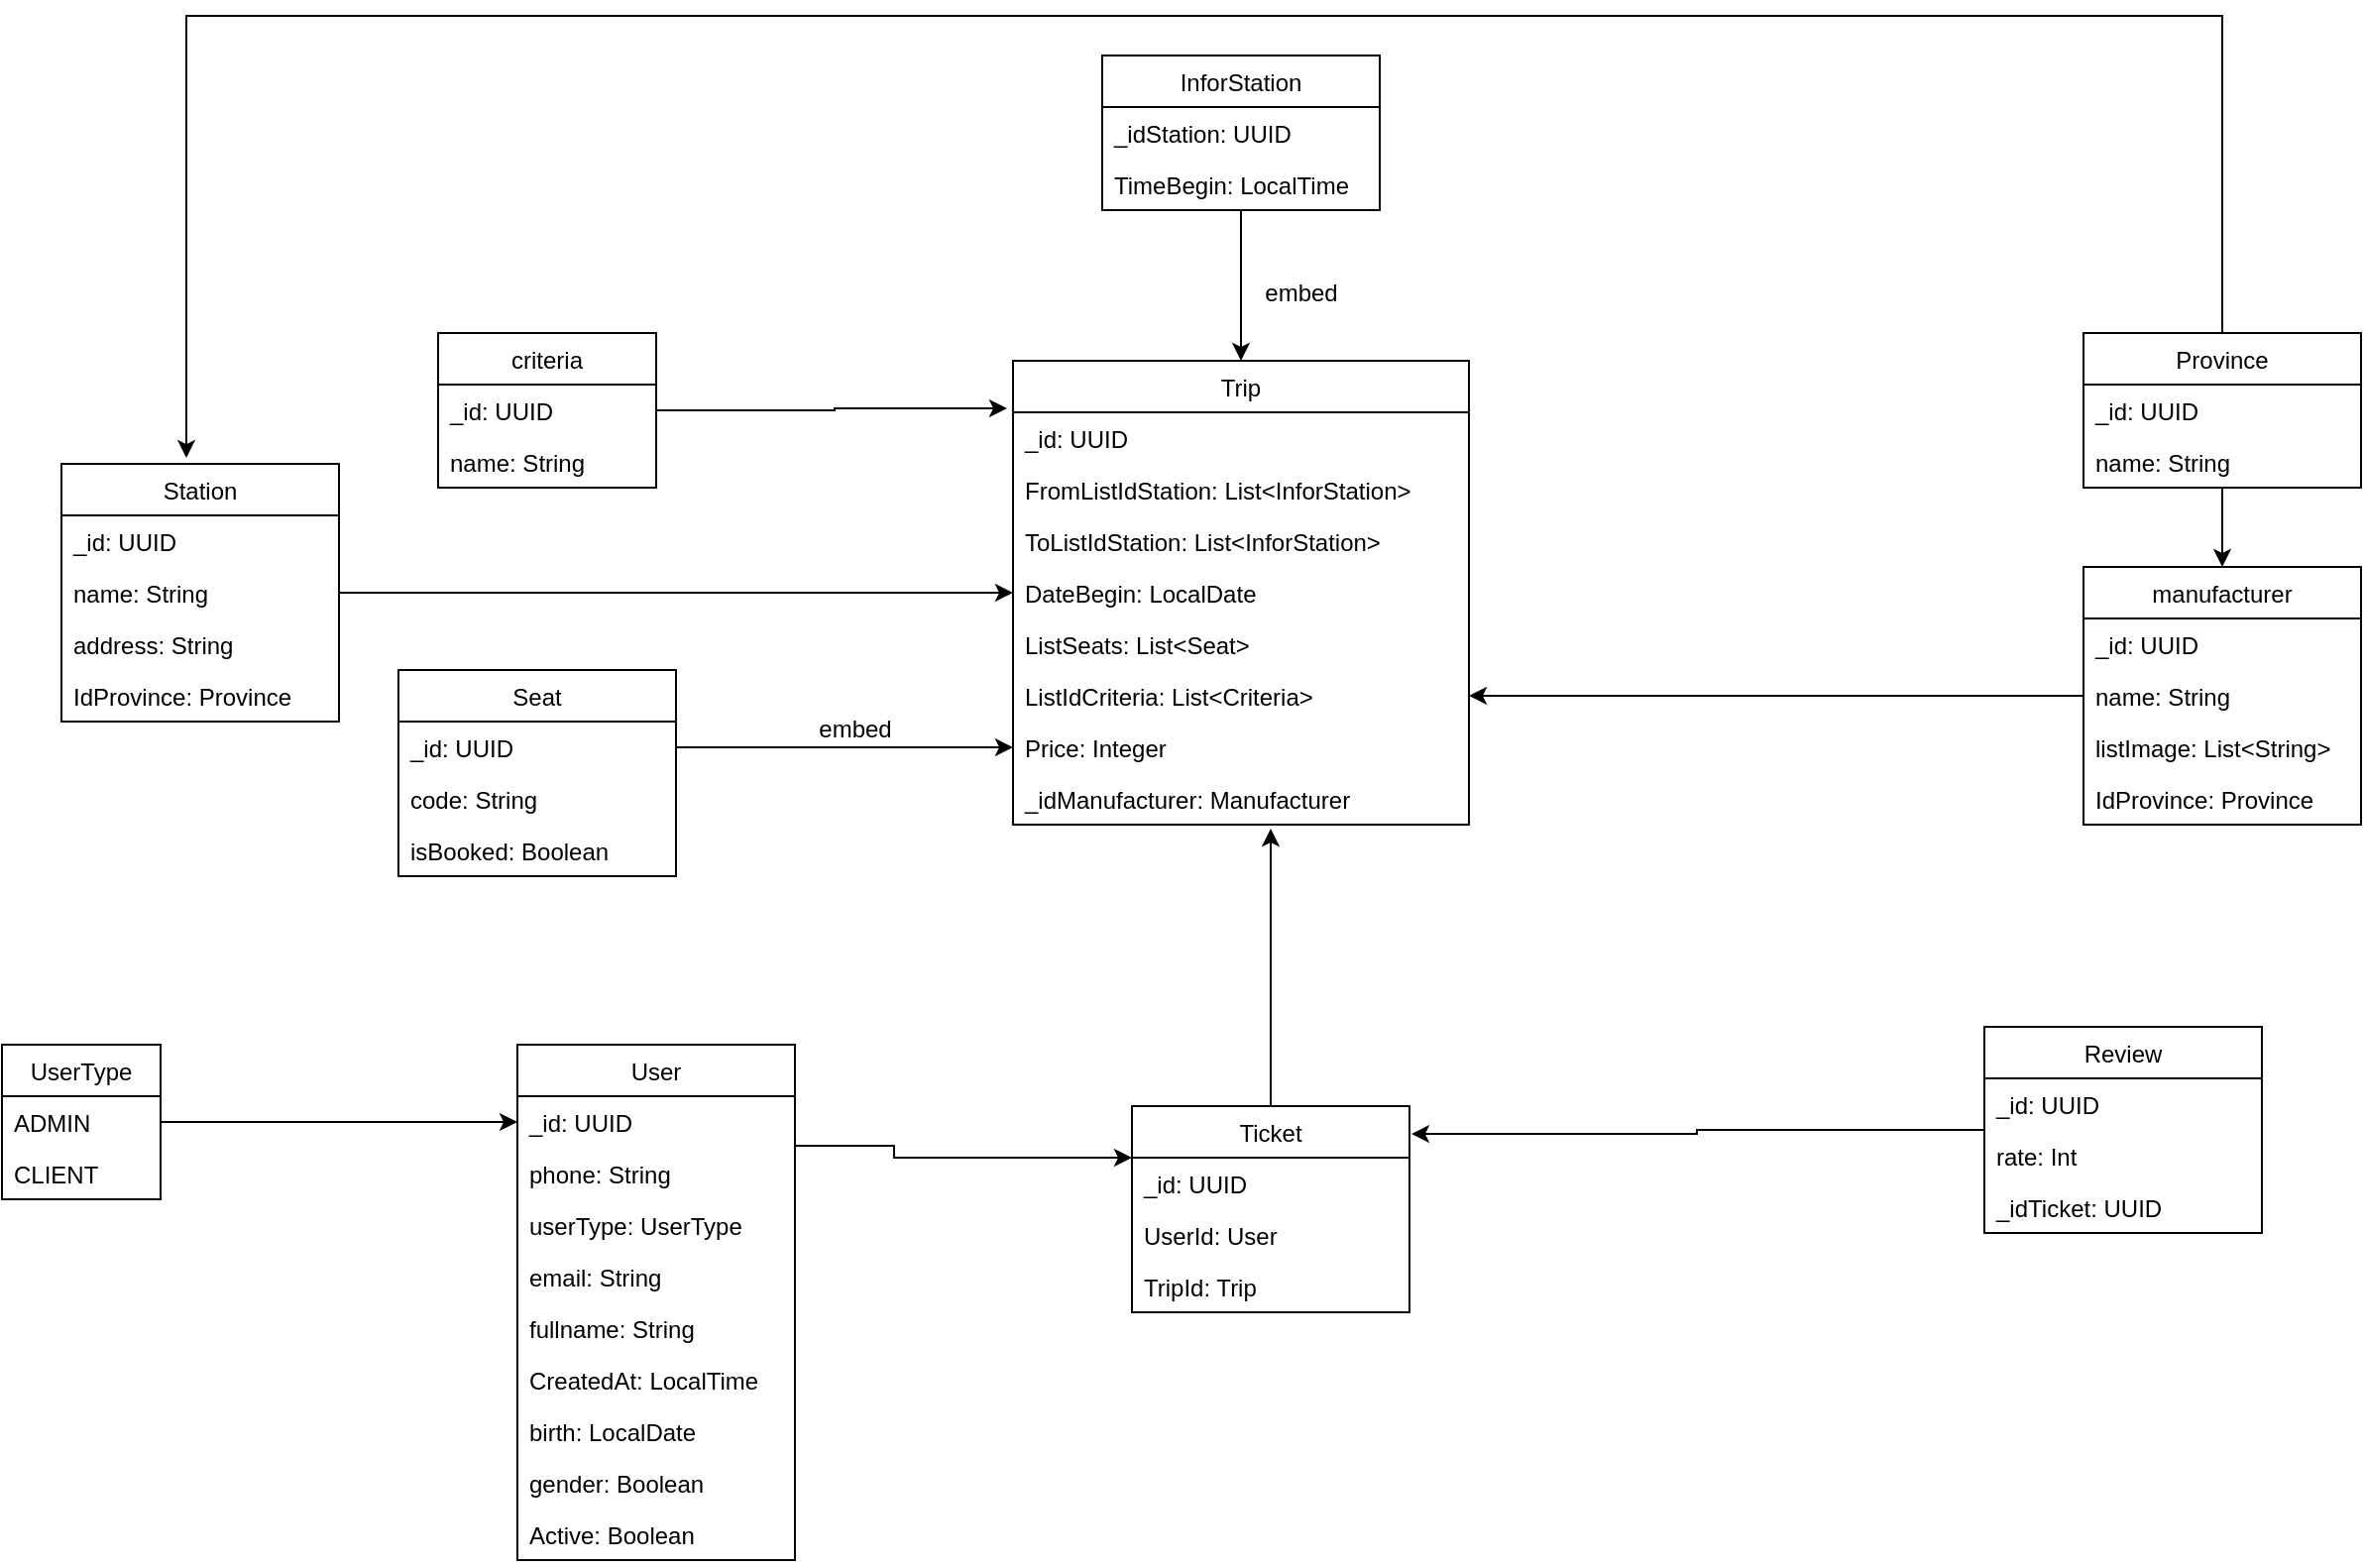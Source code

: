 <mxfile version="13.7.5" type="github">
  <diagram id="V_59LSjMR8o1_XHd9Hdq" name="Page-1">
    <mxGraphModel dx="2272" dy="1860" grid="1" gridSize="10" guides="1" tooltips="1" connect="1" arrows="1" fold="1" page="1" pageScale="1" pageWidth="850" pageHeight="1100" math="0" shadow="0">
      <root>
        <mxCell id="0" />
        <mxCell id="1" parent="0" />
        <mxCell id="hu1bkPcSUCPwq1X6XEAL-50" style="edgeStyle=orthogonalEdgeStyle;rounded=0;orthogonalLoop=1;jettySize=auto;html=1;entryX=0;entryY=0.5;entryDx=0;entryDy=0;" edge="1" parent="1" source="hu1bkPcSUCPwq1X6XEAL-3" target="hu1bkPcSUCPwq1X6XEAL-9">
          <mxGeometry relative="1" as="geometry" />
        </mxCell>
        <mxCell id="hu1bkPcSUCPwq1X6XEAL-52" style="edgeStyle=orthogonalEdgeStyle;rounded=0;orthogonalLoop=1;jettySize=auto;html=1;entryX=0;entryY=0.25;entryDx=0;entryDy=0;" edge="1" parent="1" source="hu1bkPcSUCPwq1X6XEAL-8" target="hu1bkPcSUCPwq1X6XEAL-46">
          <mxGeometry relative="1" as="geometry">
            <Array as="points">
              <mxPoint x="60" y="120" />
            </Array>
          </mxGeometry>
        </mxCell>
        <mxCell id="hu1bkPcSUCPwq1X6XEAL-25" value="Trip" style="swimlane;fontStyle=0;childLayout=stackLayout;horizontal=1;startSize=26;fillColor=none;horizontalStack=0;resizeParent=1;resizeParentMax=0;resizeLast=0;collapsible=1;marginBottom=0;" vertex="1" parent="1">
          <mxGeometry x="120" y="-276" width="230" height="234" as="geometry" />
        </mxCell>
        <mxCell id="hu1bkPcSUCPwq1X6XEAL-26" value="_id: UUID" style="text;strokeColor=none;fillColor=none;align=left;verticalAlign=top;spacingLeft=4;spacingRight=4;overflow=hidden;rotatable=0;points=[[0,0.5],[1,0.5]];portConstraint=eastwest;" vertex="1" parent="hu1bkPcSUCPwq1X6XEAL-25">
          <mxGeometry y="26" width="230" height="26" as="geometry" />
        </mxCell>
        <mxCell id="hu1bkPcSUCPwq1X6XEAL-27" value="FromListIdStation: List&lt;InforStation&gt;" style="text;strokeColor=none;fillColor=none;align=left;verticalAlign=top;spacingLeft=4;spacingRight=4;overflow=hidden;rotatable=0;points=[[0,0.5],[1,0.5]];portConstraint=eastwest;" vertex="1" parent="hu1bkPcSUCPwq1X6XEAL-25">
          <mxGeometry y="52" width="230" height="26" as="geometry" />
        </mxCell>
        <mxCell id="hu1bkPcSUCPwq1X6XEAL-28" value="ToListIdStation: List&lt;InforStation&gt;" style="text;strokeColor=none;fillColor=none;align=left;verticalAlign=top;spacingLeft=4;spacingRight=4;overflow=hidden;rotatable=0;points=[[0,0.5],[1,0.5]];portConstraint=eastwest;" vertex="1" parent="hu1bkPcSUCPwq1X6XEAL-25">
          <mxGeometry y="78" width="230" height="26" as="geometry" />
        </mxCell>
        <mxCell id="hu1bkPcSUCPwq1X6XEAL-31" value="DateBegin: LocalDate" style="text;strokeColor=none;fillColor=none;align=left;verticalAlign=top;spacingLeft=4;spacingRight=4;overflow=hidden;rotatable=0;points=[[0,0.5],[1,0.5]];portConstraint=eastwest;" vertex="1" parent="hu1bkPcSUCPwq1X6XEAL-25">
          <mxGeometry y="104" width="230" height="26" as="geometry" />
        </mxCell>
        <mxCell id="hu1bkPcSUCPwq1X6XEAL-33" value="ListSeats: List&lt;Seat&gt;" style="text;strokeColor=none;fillColor=none;align=left;verticalAlign=top;spacingLeft=4;spacingRight=4;overflow=hidden;rotatable=0;points=[[0,0.5],[1,0.5]];portConstraint=eastwest;" vertex="1" parent="hu1bkPcSUCPwq1X6XEAL-25">
          <mxGeometry y="130" width="230" height="26" as="geometry" />
        </mxCell>
        <mxCell id="hu1bkPcSUCPwq1X6XEAL-36" value="ListIdCriteria: List&lt;Criteria&gt;" style="text;strokeColor=none;fillColor=none;align=left;verticalAlign=top;spacingLeft=4;spacingRight=4;overflow=hidden;rotatable=0;points=[[0,0.5],[1,0.5]];portConstraint=eastwest;" vertex="1" parent="hu1bkPcSUCPwq1X6XEAL-25">
          <mxGeometry y="156" width="230" height="26" as="geometry" />
        </mxCell>
        <mxCell id="hu1bkPcSUCPwq1X6XEAL-37" value="Price: Integer" style="text;strokeColor=none;fillColor=none;align=left;verticalAlign=top;spacingLeft=4;spacingRight=4;overflow=hidden;rotatable=0;points=[[0,0.5],[1,0.5]];portConstraint=eastwest;" vertex="1" parent="hu1bkPcSUCPwq1X6XEAL-25">
          <mxGeometry y="182" width="230" height="26" as="geometry" />
        </mxCell>
        <mxCell id="hu1bkPcSUCPwq1X6XEAL-92" value="_idManufacturer: Manufacturer" style="text;strokeColor=none;fillColor=none;align=left;verticalAlign=top;spacingLeft=4;spacingRight=4;overflow=hidden;rotatable=0;points=[[0,0.5],[1,0.5]];portConstraint=eastwest;" vertex="1" parent="hu1bkPcSUCPwq1X6XEAL-25">
          <mxGeometry y="208" width="230" height="26" as="geometry" />
        </mxCell>
        <mxCell id="hu1bkPcSUCPwq1X6XEAL-54" style="edgeStyle=orthogonalEdgeStyle;rounded=0;orthogonalLoop=1;jettySize=auto;html=1;entryX=0;entryY=0.5;entryDx=0;entryDy=0;" edge="1" parent="1" source="hu1bkPcSUCPwq1X6XEAL-16" target="hu1bkPcSUCPwq1X6XEAL-31">
          <mxGeometry relative="1" as="geometry">
            <Array as="points">
              <mxPoint y="-159" />
              <mxPoint y="-159" />
            </Array>
          </mxGeometry>
        </mxCell>
        <mxCell id="hu1bkPcSUCPwq1X6XEAL-57" style="edgeStyle=orthogonalEdgeStyle;rounded=0;orthogonalLoop=1;jettySize=auto;html=1;entryX=1.007;entryY=0.135;entryDx=0;entryDy=0;entryPerimeter=0;" edge="1" parent="1" source="hu1bkPcSUCPwq1X6XEAL-42" target="hu1bkPcSUCPwq1X6XEAL-46">
          <mxGeometry relative="1" as="geometry" />
        </mxCell>
        <mxCell id="hu1bkPcSUCPwq1X6XEAL-76" style="edgeStyle=orthogonalEdgeStyle;rounded=0;orthogonalLoop=1;jettySize=auto;html=1;" edge="1" parent="1" source="hu1bkPcSUCPwq1X6XEAL-72" target="hu1bkPcSUCPwq1X6XEAL-37">
          <mxGeometry relative="1" as="geometry">
            <Array as="points">
              <mxPoint x="-20" y="-81" />
              <mxPoint x="-20" y="-81" />
            </Array>
          </mxGeometry>
        </mxCell>
        <mxCell id="hu1bkPcSUCPwq1X6XEAL-81" style="edgeStyle=orthogonalEdgeStyle;rounded=0;orthogonalLoop=1;jettySize=auto;html=1;entryX=1;entryY=0.5;entryDx=0;entryDy=0;" edge="1" parent="1" source="hu1bkPcSUCPwq1X6XEAL-77" target="hu1bkPcSUCPwq1X6XEAL-36">
          <mxGeometry relative="1" as="geometry" />
        </mxCell>
        <mxCell id="hu1bkPcSUCPwq1X6XEAL-87" style="edgeStyle=orthogonalEdgeStyle;rounded=0;orthogonalLoop=1;jettySize=auto;html=1;entryX=-0.013;entryY=-0.077;entryDx=0;entryDy=0;entryPerimeter=0;" edge="1" parent="1" source="hu1bkPcSUCPwq1X6XEAL-38" target="hu1bkPcSUCPwq1X6XEAL-26">
          <mxGeometry relative="1" as="geometry" />
        </mxCell>
        <mxCell id="hu1bkPcSUCPwq1X6XEAL-38" value="criteria" style="swimlane;fontStyle=0;childLayout=stackLayout;horizontal=1;startSize=26;fillColor=none;horizontalStack=0;resizeParent=1;resizeParentMax=0;resizeLast=0;collapsible=1;marginBottom=0;" vertex="1" parent="1">
          <mxGeometry x="-170" y="-290" width="110" height="78" as="geometry" />
        </mxCell>
        <mxCell id="hu1bkPcSUCPwq1X6XEAL-39" value="_id: UUID" style="text;strokeColor=none;fillColor=none;align=left;verticalAlign=top;spacingLeft=4;spacingRight=4;overflow=hidden;rotatable=0;points=[[0,0.5],[1,0.5]];portConstraint=eastwest;" vertex="1" parent="hu1bkPcSUCPwq1X6XEAL-38">
          <mxGeometry y="26" width="110" height="26" as="geometry" />
        </mxCell>
        <mxCell id="hu1bkPcSUCPwq1X6XEAL-40" value="name: String" style="text;strokeColor=none;fillColor=none;align=left;verticalAlign=top;spacingLeft=4;spacingRight=4;overflow=hidden;rotatable=0;points=[[0,0.5],[1,0.5]];portConstraint=eastwest;" vertex="1" parent="hu1bkPcSUCPwq1X6XEAL-38">
          <mxGeometry y="52" width="110" height="26" as="geometry" />
        </mxCell>
        <mxCell id="hu1bkPcSUCPwq1X6XEAL-86" style="edgeStyle=orthogonalEdgeStyle;rounded=0;orthogonalLoop=1;jettySize=auto;html=1;entryX=0.5;entryY=0;entryDx=0;entryDy=0;" edge="1" parent="1" source="hu1bkPcSUCPwq1X6XEAL-82" target="hu1bkPcSUCPwq1X6XEAL-25">
          <mxGeometry relative="1" as="geometry" />
        </mxCell>
        <mxCell id="hu1bkPcSUCPwq1X6XEAL-72" value="Seat" style="swimlane;fontStyle=0;childLayout=stackLayout;horizontal=1;startSize=26;fillColor=none;horizontalStack=0;resizeParent=1;resizeParentMax=0;resizeLast=0;collapsible=1;marginBottom=0;" vertex="1" parent="1">
          <mxGeometry x="-190" y="-120" width="140" height="104" as="geometry" />
        </mxCell>
        <mxCell id="hu1bkPcSUCPwq1X6XEAL-73" value="_id: UUID" style="text;strokeColor=none;fillColor=none;align=left;verticalAlign=top;spacingLeft=4;spacingRight=4;overflow=hidden;rotatable=0;points=[[0,0.5],[1,0.5]];portConstraint=eastwest;" vertex="1" parent="hu1bkPcSUCPwq1X6XEAL-72">
          <mxGeometry y="26" width="140" height="26" as="geometry" />
        </mxCell>
        <mxCell id="hu1bkPcSUCPwq1X6XEAL-74" value="code: String" style="text;strokeColor=none;fillColor=none;align=left;verticalAlign=top;spacingLeft=4;spacingRight=4;overflow=hidden;rotatable=0;points=[[0,0.5],[1,0.5]];portConstraint=eastwest;" vertex="1" parent="hu1bkPcSUCPwq1X6XEAL-72">
          <mxGeometry y="52" width="140" height="26" as="geometry" />
        </mxCell>
        <mxCell id="hu1bkPcSUCPwq1X6XEAL-75" value="isBooked: Boolean" style="text;strokeColor=none;fillColor=none;align=left;verticalAlign=top;spacingLeft=4;spacingRight=4;overflow=hidden;rotatable=0;points=[[0,0.5],[1,0.5]];portConstraint=eastwest;" vertex="1" parent="hu1bkPcSUCPwq1X6XEAL-72">
          <mxGeometry y="78" width="140" height="26" as="geometry" />
        </mxCell>
        <mxCell id="hu1bkPcSUCPwq1X6XEAL-16" value="Station" style="swimlane;fontStyle=0;childLayout=stackLayout;horizontal=1;startSize=26;fillColor=none;horizontalStack=0;resizeParent=1;resizeParentMax=0;resizeLast=0;collapsible=1;marginBottom=0;" vertex="1" parent="1">
          <mxGeometry x="-360" y="-224" width="140" height="130" as="geometry" />
        </mxCell>
        <mxCell id="hu1bkPcSUCPwq1X6XEAL-17" value="_id: UUID" style="text;strokeColor=none;fillColor=none;align=left;verticalAlign=top;spacingLeft=4;spacingRight=4;overflow=hidden;rotatable=0;points=[[0,0.5],[1,0.5]];portConstraint=eastwest;" vertex="1" parent="hu1bkPcSUCPwq1X6XEAL-16">
          <mxGeometry y="26" width="140" height="26" as="geometry" />
        </mxCell>
        <mxCell id="hu1bkPcSUCPwq1X6XEAL-18" value="name: String" style="text;strokeColor=none;fillColor=none;align=left;verticalAlign=top;spacingLeft=4;spacingRight=4;overflow=hidden;rotatable=0;points=[[0,0.5],[1,0.5]];portConstraint=eastwest;" vertex="1" parent="hu1bkPcSUCPwq1X6XEAL-16">
          <mxGeometry y="52" width="140" height="26" as="geometry" />
        </mxCell>
        <mxCell id="hu1bkPcSUCPwq1X6XEAL-19" value="address: String" style="text;strokeColor=none;fillColor=none;align=left;verticalAlign=top;spacingLeft=4;spacingRight=4;overflow=hidden;rotatable=0;points=[[0,0.5],[1,0.5]];portConstraint=eastwest;" vertex="1" parent="hu1bkPcSUCPwq1X6XEAL-16">
          <mxGeometry y="78" width="140" height="26" as="geometry" />
        </mxCell>
        <mxCell id="hu1bkPcSUCPwq1X6XEAL-20" value="IdProvince: Province" style="text;strokeColor=none;fillColor=none;align=left;verticalAlign=top;spacingLeft=4;spacingRight=4;overflow=hidden;rotatable=0;points=[[0,0.5],[1,0.5]];portConstraint=eastwest;" vertex="1" parent="hu1bkPcSUCPwq1X6XEAL-16">
          <mxGeometry y="104" width="140" height="26" as="geometry" />
        </mxCell>
        <mxCell id="hu1bkPcSUCPwq1X6XEAL-82" value="InforStation" style="swimlane;fontStyle=0;childLayout=stackLayout;horizontal=1;startSize=26;fillColor=none;horizontalStack=0;resizeParent=1;resizeParentMax=0;resizeLast=0;collapsible=1;marginBottom=0;" vertex="1" parent="1">
          <mxGeometry x="165" y="-430" width="140" height="78" as="geometry" />
        </mxCell>
        <mxCell id="hu1bkPcSUCPwq1X6XEAL-83" value="_idStation: UUID" style="text;strokeColor=none;fillColor=none;align=left;verticalAlign=top;spacingLeft=4;spacingRight=4;overflow=hidden;rotatable=0;points=[[0,0.5],[1,0.5]];portConstraint=eastwest;" vertex="1" parent="hu1bkPcSUCPwq1X6XEAL-82">
          <mxGeometry y="26" width="140" height="26" as="geometry" />
        </mxCell>
        <mxCell id="hu1bkPcSUCPwq1X6XEAL-84" value="TimeBegin: LocalTime" style="text;strokeColor=none;fillColor=none;align=left;verticalAlign=top;spacingLeft=4;spacingRight=4;overflow=hidden;rotatable=0;points=[[0,0.5],[1,0.5]];portConstraint=eastwest;" vertex="1" parent="hu1bkPcSUCPwq1X6XEAL-82">
          <mxGeometry y="52" width="140" height="26" as="geometry" />
        </mxCell>
        <mxCell id="hu1bkPcSUCPwq1X6XEAL-77" value="manufacturer" style="swimlane;fontStyle=0;childLayout=stackLayout;horizontal=1;startSize=26;fillColor=none;horizontalStack=0;resizeParent=1;resizeParentMax=0;resizeLast=0;collapsible=1;marginBottom=0;" vertex="1" parent="1">
          <mxGeometry x="660" y="-172" width="140" height="130" as="geometry" />
        </mxCell>
        <mxCell id="hu1bkPcSUCPwq1X6XEAL-78" value="_id: UUID" style="text;strokeColor=none;fillColor=none;align=left;verticalAlign=top;spacingLeft=4;spacingRight=4;overflow=hidden;rotatable=0;points=[[0,0.5],[1,0.5]];portConstraint=eastwest;" vertex="1" parent="hu1bkPcSUCPwq1X6XEAL-77">
          <mxGeometry y="26" width="140" height="26" as="geometry" />
        </mxCell>
        <mxCell id="hu1bkPcSUCPwq1X6XEAL-79" value="name: String" style="text;strokeColor=none;fillColor=none;align=left;verticalAlign=top;spacingLeft=4;spacingRight=4;overflow=hidden;rotatable=0;points=[[0,0.5],[1,0.5]];portConstraint=eastwest;" vertex="1" parent="hu1bkPcSUCPwq1X6XEAL-77">
          <mxGeometry y="52" width="140" height="26" as="geometry" />
        </mxCell>
        <mxCell id="hu1bkPcSUCPwq1X6XEAL-80" value="listImage: List&lt;String&gt;" style="text;strokeColor=none;fillColor=none;align=left;verticalAlign=top;spacingLeft=4;spacingRight=4;overflow=hidden;rotatable=0;points=[[0,0.5],[1,0.5]];portConstraint=eastwest;" vertex="1" parent="hu1bkPcSUCPwq1X6XEAL-77">
          <mxGeometry y="78" width="140" height="26" as="geometry" />
        </mxCell>
        <mxCell id="hu1bkPcSUCPwq1X6XEAL-94" value="IdProvince: Province" style="text;strokeColor=none;fillColor=none;align=left;verticalAlign=top;spacingLeft=4;spacingRight=4;overflow=hidden;rotatable=0;points=[[0,0.5],[1,0.5]];portConstraint=eastwest;" vertex="1" parent="hu1bkPcSUCPwq1X6XEAL-77">
          <mxGeometry y="104" width="140" height="26" as="geometry" />
        </mxCell>
        <mxCell id="hu1bkPcSUCPwq1X6XEAL-95" style="edgeStyle=orthogonalEdgeStyle;rounded=0;orthogonalLoop=1;jettySize=auto;html=1;" edge="1" parent="1" source="hu1bkPcSUCPwq1X6XEAL-46">
          <mxGeometry relative="1" as="geometry">
            <mxPoint x="250" y="-40" as="targetPoint" />
          </mxGeometry>
        </mxCell>
        <mxCell id="hu1bkPcSUCPwq1X6XEAL-46" value="Ticket" style="swimlane;fontStyle=0;childLayout=stackLayout;horizontal=1;startSize=26;fillColor=none;horizontalStack=0;resizeParent=1;resizeParentMax=0;resizeLast=0;collapsible=1;marginBottom=0;" vertex="1" parent="1">
          <mxGeometry x="180" y="100" width="140" height="104" as="geometry" />
        </mxCell>
        <mxCell id="hu1bkPcSUCPwq1X6XEAL-47" value="_id: UUID" style="text;strokeColor=none;fillColor=none;align=left;verticalAlign=top;spacingLeft=4;spacingRight=4;overflow=hidden;rotatable=0;points=[[0,0.5],[1,0.5]];portConstraint=eastwest;" vertex="1" parent="hu1bkPcSUCPwq1X6XEAL-46">
          <mxGeometry y="26" width="140" height="26" as="geometry" />
        </mxCell>
        <mxCell id="hu1bkPcSUCPwq1X6XEAL-48" value="UserId: User" style="text;strokeColor=none;fillColor=none;align=left;verticalAlign=top;spacingLeft=4;spacingRight=4;overflow=hidden;rotatable=0;points=[[0,0.5],[1,0.5]];portConstraint=eastwest;" vertex="1" parent="hu1bkPcSUCPwq1X6XEAL-46">
          <mxGeometry y="52" width="140" height="26" as="geometry" />
        </mxCell>
        <mxCell id="hu1bkPcSUCPwq1X6XEAL-98" value="TripId: Trip" style="text;strokeColor=none;fillColor=none;align=left;verticalAlign=top;spacingLeft=4;spacingRight=4;overflow=hidden;rotatable=0;points=[[0,0.5],[1,0.5]];portConstraint=eastwest;" vertex="1" parent="hu1bkPcSUCPwq1X6XEAL-46">
          <mxGeometry y="78" width="140" height="26" as="geometry" />
        </mxCell>
        <mxCell id="hu1bkPcSUCPwq1X6XEAL-8" value="User" style="swimlane;fontStyle=0;childLayout=stackLayout;horizontal=1;startSize=26;fillColor=none;horizontalStack=0;resizeParent=1;resizeParentMax=0;resizeLast=0;collapsible=1;marginBottom=0;" vertex="1" parent="1">
          <mxGeometry x="-130" y="69" width="140" height="260" as="geometry" />
        </mxCell>
        <mxCell id="hu1bkPcSUCPwq1X6XEAL-9" value="_id: UUID" style="text;strokeColor=none;fillColor=none;align=left;verticalAlign=top;spacingLeft=4;spacingRight=4;overflow=hidden;rotatable=0;points=[[0,0.5],[1,0.5]];portConstraint=eastwest;" vertex="1" parent="hu1bkPcSUCPwq1X6XEAL-8">
          <mxGeometry y="26" width="140" height="26" as="geometry" />
        </mxCell>
        <mxCell id="hu1bkPcSUCPwq1X6XEAL-10" value="phone: String" style="text;strokeColor=none;fillColor=none;align=left;verticalAlign=top;spacingLeft=4;spacingRight=4;overflow=hidden;rotatable=0;points=[[0,0.5],[1,0.5]];portConstraint=eastwest;" vertex="1" parent="hu1bkPcSUCPwq1X6XEAL-8">
          <mxGeometry y="52" width="140" height="26" as="geometry" />
        </mxCell>
        <mxCell id="hu1bkPcSUCPwq1X6XEAL-12" value="userType: UserType" style="text;strokeColor=none;fillColor=none;align=left;verticalAlign=top;spacingLeft=4;spacingRight=4;overflow=hidden;rotatable=0;points=[[0,0.5],[1,0.5]];portConstraint=eastwest;" vertex="1" parent="hu1bkPcSUCPwq1X6XEAL-8">
          <mxGeometry y="78" width="140" height="26" as="geometry" />
        </mxCell>
        <object label="email: String" id="hu1bkPcSUCPwq1X6XEAL-13">
          <mxCell style="text;strokeColor=none;fillColor=none;align=left;verticalAlign=top;spacingLeft=4;spacingRight=4;overflow=hidden;rotatable=0;points=[[0,0.5],[1,0.5]];portConstraint=eastwest;" vertex="1" parent="hu1bkPcSUCPwq1X6XEAL-8">
            <mxGeometry y="104" width="140" height="26" as="geometry" />
          </mxCell>
        </object>
        <mxCell id="hu1bkPcSUCPwq1X6XEAL-14" value="fullname: String" style="text;strokeColor=none;fillColor=none;align=left;verticalAlign=top;spacingLeft=4;spacingRight=4;overflow=hidden;rotatable=0;points=[[0,0.5],[1,0.5]];portConstraint=eastwest;" vertex="1" parent="hu1bkPcSUCPwq1X6XEAL-8">
          <mxGeometry y="130" width="140" height="26" as="geometry" />
        </mxCell>
        <mxCell id="hu1bkPcSUCPwq1X6XEAL-58" value="CreatedAt: LocalTime" style="text;strokeColor=none;fillColor=none;align=left;verticalAlign=top;spacingLeft=4;spacingRight=4;overflow=hidden;rotatable=0;points=[[0,0.5],[1,0.5]];portConstraint=eastwest;" vertex="1" parent="hu1bkPcSUCPwq1X6XEAL-8">
          <mxGeometry y="156" width="140" height="26" as="geometry" />
        </mxCell>
        <mxCell id="hu1bkPcSUCPwq1X6XEAL-70" value="birth: LocalDate" style="text;strokeColor=none;fillColor=none;align=left;verticalAlign=top;spacingLeft=4;spacingRight=4;overflow=hidden;rotatable=0;points=[[0,0.5],[1,0.5]];portConstraint=eastwest;" vertex="1" parent="hu1bkPcSUCPwq1X6XEAL-8">
          <mxGeometry y="182" width="140" height="26" as="geometry" />
        </mxCell>
        <mxCell id="hu1bkPcSUCPwq1X6XEAL-71" value="gender: Boolean" style="text;strokeColor=none;fillColor=none;align=left;verticalAlign=top;spacingLeft=4;spacingRight=4;overflow=hidden;rotatable=0;points=[[0,0.5],[1,0.5]];portConstraint=eastwest;" vertex="1" parent="hu1bkPcSUCPwq1X6XEAL-8">
          <mxGeometry y="208" width="140" height="26" as="geometry" />
        </mxCell>
        <object label="Active: Boolean" placeholders="1" id="hu1bkPcSUCPwq1X6XEAL-59">
          <mxCell style="text;strokeColor=none;fillColor=none;align=left;verticalAlign=top;spacingLeft=4;spacingRight=4;overflow=hidden;rotatable=0;points=[[0,0.5],[1,0.5]];portConstraint=eastwest;" vertex="1" parent="hu1bkPcSUCPwq1X6XEAL-8">
            <mxGeometry y="234" width="140" height="26" as="geometry" />
          </mxCell>
        </object>
        <mxCell id="hu1bkPcSUCPwq1X6XEAL-3" value="UserType" style="swimlane;fontStyle=0;childLayout=stackLayout;horizontal=1;startSize=26;fillColor=none;horizontalStack=0;resizeParent=1;resizeParentMax=0;resizeLast=0;collapsible=1;marginBottom=0;" vertex="1" parent="1">
          <mxGeometry x="-390" y="69" width="80" height="78" as="geometry" />
        </mxCell>
        <mxCell id="hu1bkPcSUCPwq1X6XEAL-4" value="ADMIN" style="text;strokeColor=none;fillColor=none;align=left;verticalAlign=top;spacingLeft=4;spacingRight=4;overflow=hidden;rotatable=0;points=[[0,0.5],[1,0.5]];portConstraint=eastwest;" vertex="1" parent="hu1bkPcSUCPwq1X6XEAL-3">
          <mxGeometry y="26" width="80" height="26" as="geometry" />
        </mxCell>
        <mxCell id="hu1bkPcSUCPwq1X6XEAL-5" value="CLIENT" style="text;strokeColor=none;fillColor=none;align=left;verticalAlign=top;spacingLeft=4;spacingRight=4;overflow=hidden;rotatable=0;points=[[0,0.5],[1,0.5]];portConstraint=eastwest;" vertex="1" parent="hu1bkPcSUCPwq1X6XEAL-3">
          <mxGeometry y="52" width="80" height="26" as="geometry" />
        </mxCell>
        <mxCell id="hu1bkPcSUCPwq1X6XEAL-96" style="edgeStyle=orthogonalEdgeStyle;rounded=0;orthogonalLoop=1;jettySize=auto;html=1;entryX=0.45;entryY=-0.023;entryDx=0;entryDy=0;entryPerimeter=0;" edge="1" parent="1" source="hu1bkPcSUCPwq1X6XEAL-65" target="hu1bkPcSUCPwq1X6XEAL-16">
          <mxGeometry relative="1" as="geometry">
            <Array as="points">
              <mxPoint x="730" y="-450" />
              <mxPoint x="-297" y="-450" />
            </Array>
          </mxGeometry>
        </mxCell>
        <mxCell id="hu1bkPcSUCPwq1X6XEAL-97" style="edgeStyle=orthogonalEdgeStyle;rounded=0;orthogonalLoop=1;jettySize=auto;html=1;" edge="1" parent="1" source="hu1bkPcSUCPwq1X6XEAL-65" target="hu1bkPcSUCPwq1X6XEAL-77">
          <mxGeometry relative="1" as="geometry" />
        </mxCell>
        <mxCell id="hu1bkPcSUCPwq1X6XEAL-65" value="Province" style="swimlane;fontStyle=0;childLayout=stackLayout;horizontal=1;startSize=26;fillColor=none;horizontalStack=0;resizeParent=1;resizeParentMax=0;resizeLast=0;collapsible=1;marginBottom=0;" vertex="1" parent="1">
          <mxGeometry x="660" y="-290" width="140" height="78" as="geometry" />
        </mxCell>
        <mxCell id="hu1bkPcSUCPwq1X6XEAL-66" value="_id: UUID" style="text;strokeColor=none;fillColor=none;align=left;verticalAlign=top;spacingLeft=4;spacingRight=4;overflow=hidden;rotatable=0;points=[[0,0.5],[1,0.5]];portConstraint=eastwest;" vertex="1" parent="hu1bkPcSUCPwq1X6XEAL-65">
          <mxGeometry y="26" width="140" height="26" as="geometry" />
        </mxCell>
        <mxCell id="hu1bkPcSUCPwq1X6XEAL-67" value="name: String" style="text;strokeColor=none;fillColor=none;align=left;verticalAlign=top;spacingLeft=4;spacingRight=4;overflow=hidden;rotatable=0;points=[[0,0.5],[1,0.5]];portConstraint=eastwest;" vertex="1" parent="hu1bkPcSUCPwq1X6XEAL-65">
          <mxGeometry y="52" width="140" height="26" as="geometry" />
        </mxCell>
        <mxCell id="hu1bkPcSUCPwq1X6XEAL-42" value="Review" style="swimlane;fontStyle=0;childLayout=stackLayout;horizontal=1;startSize=26;fillColor=none;horizontalStack=0;resizeParent=1;resizeParentMax=0;resizeLast=0;collapsible=1;marginBottom=0;" vertex="1" parent="1">
          <mxGeometry x="610" y="60" width="140" height="104" as="geometry" />
        </mxCell>
        <mxCell id="hu1bkPcSUCPwq1X6XEAL-43" value="_id: UUID" style="text;strokeColor=none;fillColor=none;align=left;verticalAlign=top;spacingLeft=4;spacingRight=4;overflow=hidden;rotatable=0;points=[[0,0.5],[1,0.5]];portConstraint=eastwest;" vertex="1" parent="hu1bkPcSUCPwq1X6XEAL-42">
          <mxGeometry y="26" width="140" height="26" as="geometry" />
        </mxCell>
        <mxCell id="hu1bkPcSUCPwq1X6XEAL-44" value="rate: Int" style="text;strokeColor=none;fillColor=none;align=left;verticalAlign=top;spacingLeft=4;spacingRight=4;overflow=hidden;rotatable=0;points=[[0,0.5],[1,0.5]];portConstraint=eastwest;" vertex="1" parent="hu1bkPcSUCPwq1X6XEAL-42">
          <mxGeometry y="52" width="140" height="26" as="geometry" />
        </mxCell>
        <mxCell id="hu1bkPcSUCPwq1X6XEAL-45" value="_idTicket: UUID" style="text;strokeColor=none;fillColor=none;align=left;verticalAlign=top;spacingLeft=4;spacingRight=4;overflow=hidden;rotatable=0;points=[[0,0.5],[1,0.5]];portConstraint=eastwest;" vertex="1" parent="hu1bkPcSUCPwq1X6XEAL-42">
          <mxGeometry y="78" width="140" height="26" as="geometry" />
        </mxCell>
        <mxCell id="hu1bkPcSUCPwq1X6XEAL-99" value="embed" style="text;html=1;align=center;verticalAlign=middle;resizable=0;points=[];autosize=1;" vertex="1" parent="1">
          <mxGeometry x="240" y="-320" width="50" height="20" as="geometry" />
        </mxCell>
        <mxCell id="hu1bkPcSUCPwq1X6XEAL-100" value="embed" style="text;html=1;align=center;verticalAlign=middle;resizable=0;points=[];autosize=1;" vertex="1" parent="1">
          <mxGeometry x="15" y="-100" width="50" height="20" as="geometry" />
        </mxCell>
      </root>
    </mxGraphModel>
  </diagram>
</mxfile>
